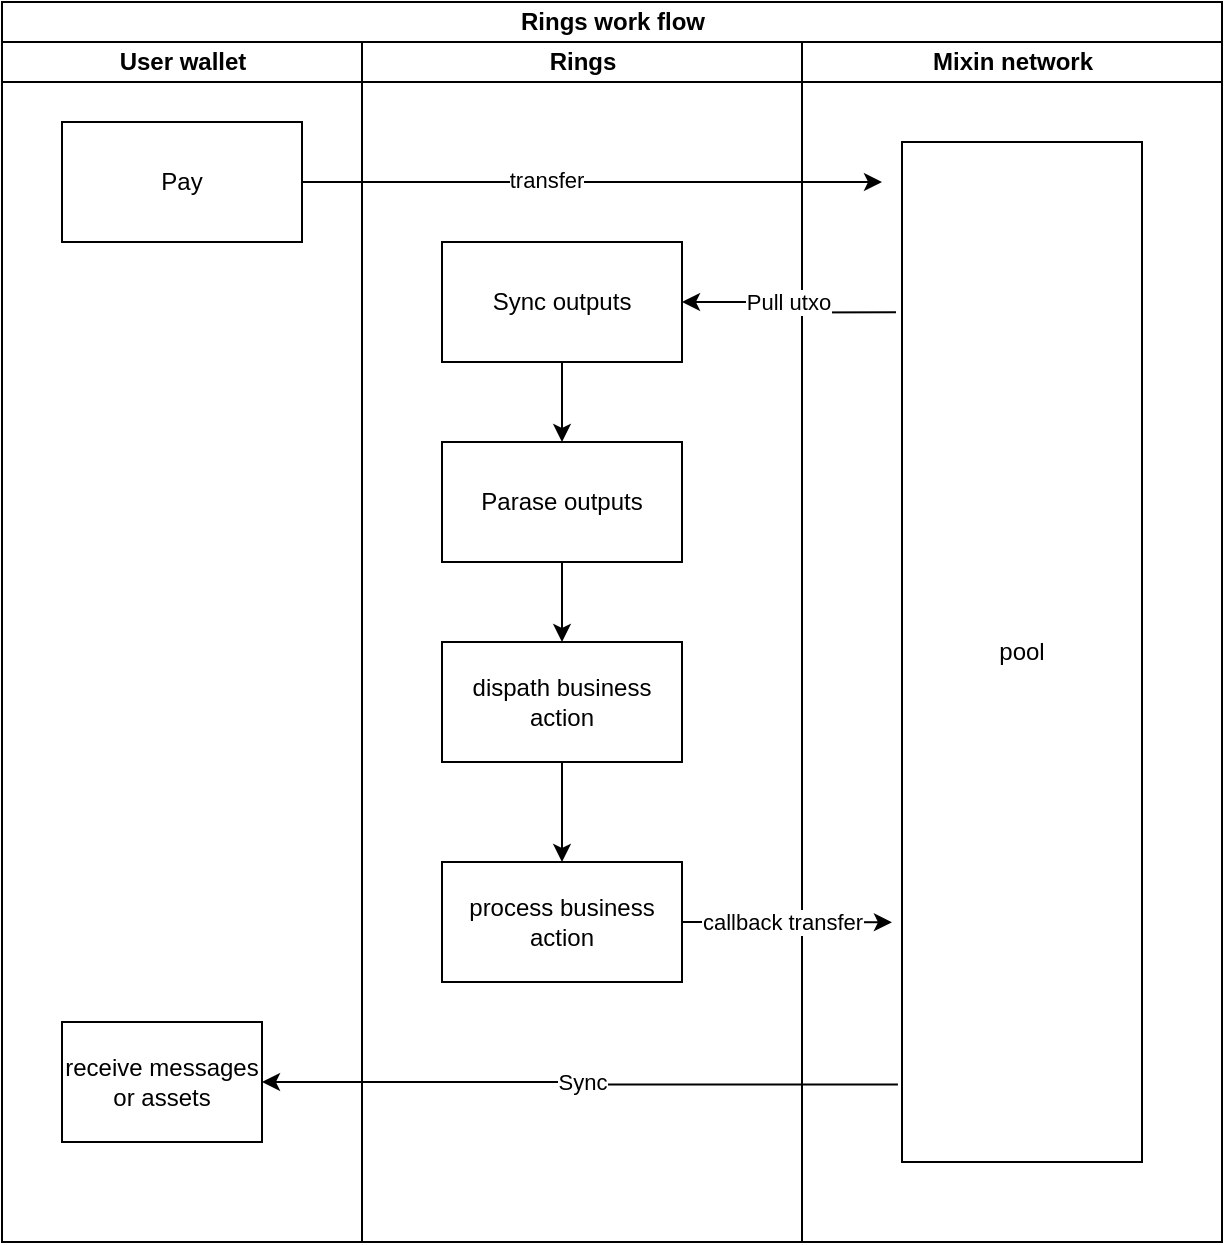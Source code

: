 <mxfile>
    <diagram id="TQMx3mSon_zhdq0nkIPn" name="Page-1">
        <mxGraphModel dx="536" dy="406" grid="1" gridSize="10" guides="1" tooltips="1" connect="1" arrows="1" fold="1" page="1" pageScale="1" pageWidth="850" pageHeight="1100" math="0" shadow="0">
            <root>
                <mxCell id="0"/>
                <mxCell id="1" parent="0"/>
                <mxCell id="2" value="Rings work flow" style="swimlane;html=1;childLayout=stackLayout;resizeParent=1;resizeParentMax=0;startSize=20;" parent="1" vertex="1">
                    <mxGeometry x="60" y="40" width="610" height="620" as="geometry"/>
                </mxCell>
                <mxCell id="3" value="User wallet" style="swimlane;html=1;startSize=20;" parent="2" vertex="1">
                    <mxGeometry y="20" width="180" height="600" as="geometry"/>
                </mxCell>
                <mxCell id="6" value="Pay" style="rounded=0;whiteSpace=wrap;html=1;" parent="3" vertex="1">
                    <mxGeometry x="30" y="40" width="120" height="60" as="geometry"/>
                </mxCell>
                <mxCell id="26" value="receive messages or assets" style="rounded=0;whiteSpace=wrap;html=1;" parent="3" vertex="1">
                    <mxGeometry x="30" y="490" width="100" height="60" as="geometry"/>
                </mxCell>
                <mxCell id="4" value="Rings" style="swimlane;html=1;startSize=20;" parent="2" vertex="1">
                    <mxGeometry x="180" y="20" width="220" height="600" as="geometry"/>
                </mxCell>
                <mxCell id="14" style="edgeStyle=orthogonalEdgeStyle;rounded=0;orthogonalLoop=1;jettySize=auto;html=1;entryX=0.5;entryY=0;entryDx=0;entryDy=0;" parent="4" source="9" target="13" edge="1">
                    <mxGeometry relative="1" as="geometry"/>
                </mxCell>
                <mxCell id="9" value="Sync outputs" style="rounded=0;whiteSpace=wrap;html=1;" parent="4" vertex="1">
                    <mxGeometry x="40" y="100" width="120" height="60" as="geometry"/>
                </mxCell>
                <mxCell id="20" style="edgeStyle=orthogonalEdgeStyle;rounded=0;orthogonalLoop=1;jettySize=auto;html=1;entryX=0.5;entryY=0;entryDx=0;entryDy=0;" parent="4" source="13" target="15" edge="1">
                    <mxGeometry relative="1" as="geometry"/>
                </mxCell>
                <mxCell id="13" value="Parase outputs" style="rounded=0;whiteSpace=wrap;html=1;" parent="4" vertex="1">
                    <mxGeometry x="40" y="200" width="120" height="60" as="geometry"/>
                </mxCell>
                <mxCell id="22" style="edgeStyle=orthogonalEdgeStyle;rounded=0;orthogonalLoop=1;jettySize=auto;html=1;entryX=0.5;entryY=0;entryDx=0;entryDy=0;" parent="4" source="15" target="21" edge="1">
                    <mxGeometry relative="1" as="geometry"/>
                </mxCell>
                <mxCell id="15" value="dispath business action" style="rounded=0;whiteSpace=wrap;html=1;" parent="4" vertex="1">
                    <mxGeometry x="40" y="300" width="120" height="60" as="geometry"/>
                </mxCell>
                <mxCell id="21" value="process business action" style="rounded=0;whiteSpace=wrap;html=1;" parent="4" vertex="1">
                    <mxGeometry x="40" y="410" width="120" height="60" as="geometry"/>
                </mxCell>
                <mxCell id="5" value="Mixin network" style="swimlane;html=1;startSize=20;" parent="2" vertex="1">
                    <mxGeometry x="400" y="20" width="210" height="600" as="geometry"/>
                </mxCell>
                <mxCell id="16" value="pool" style="rounded=0;whiteSpace=wrap;html=1;" parent="5" vertex="1">
                    <mxGeometry x="50" y="50" width="120" height="510" as="geometry"/>
                </mxCell>
                <mxCell id="27" style="edgeStyle=orthogonalEdgeStyle;rounded=0;orthogonalLoop=1;jettySize=auto;html=1;exitX=0.5;exitY=1;exitDx=0;exitDy=0;" parent="5" source="16" target="16" edge="1">
                    <mxGeometry relative="1" as="geometry"/>
                </mxCell>
                <mxCell id="18" style="edgeStyle=orthogonalEdgeStyle;rounded=0;orthogonalLoop=1;jettySize=auto;html=1;entryX=1;entryY=0.5;entryDx=0;entryDy=0;exitX=-0.025;exitY=0.167;exitDx=0;exitDy=0;exitPerimeter=0;" parent="2" source="16" target="9" edge="1">
                    <mxGeometry relative="1" as="geometry"/>
                </mxCell>
                <mxCell id="19" value="Pull utxo" style="edgeLabel;html=1;align=center;verticalAlign=middle;resizable=0;points=[];" parent="18" vertex="1" connectable="0">
                    <mxGeometry x="0.338" y="-2" relative="1" as="geometry">
                        <mxPoint x="15.76" y="1.95" as="offset"/>
                    </mxGeometry>
                </mxCell>
                <mxCell id="28" style="edgeStyle=orthogonalEdgeStyle;rounded=0;orthogonalLoop=1;jettySize=auto;html=1;entryX=-0.042;entryY=0.765;entryDx=0;entryDy=0;entryPerimeter=0;" parent="2" source="21" target="16" edge="1">
                    <mxGeometry relative="1" as="geometry"/>
                </mxCell>
                <mxCell id="29" value="callback transfer" style="edgeLabel;html=1;align=center;verticalAlign=middle;resizable=0;points=[];" parent="28" vertex="1" connectable="0">
                    <mxGeometry x="-0.296" y="-3" relative="1" as="geometry">
                        <mxPoint x="13" y="-3" as="offset"/>
                    </mxGeometry>
                </mxCell>
                <mxCell id="30" value="Sync" style="edgeStyle=orthogonalEdgeStyle;rounded=0;orthogonalLoop=1;jettySize=auto;html=1;entryX=1;entryY=0.5;entryDx=0;entryDy=0;exitX=-0.017;exitY=0.924;exitDx=0;exitDy=0;exitPerimeter=0;" parent="2" source="16" target="26" edge="1">
                    <mxGeometry relative="1" as="geometry"/>
                </mxCell>
                <mxCell id="8" style="edgeStyle=orthogonalEdgeStyle;rounded=0;orthogonalLoop=1;jettySize=auto;html=1;" parent="1" source="6" edge="1">
                    <mxGeometry relative="1" as="geometry">
                        <mxPoint x="500" y="130" as="targetPoint"/>
                    </mxGeometry>
                </mxCell>
                <mxCell id="10" value="transfer" style="edgeLabel;html=1;align=center;verticalAlign=middle;resizable=0;points=[];" parent="8" vertex="1" connectable="0">
                    <mxGeometry x="-0.159" y="1" relative="1" as="geometry">
                        <mxPoint as="offset"/>
                    </mxGeometry>
                </mxCell>
            </root>
        </mxGraphModel>
    </diagram>
</mxfile>